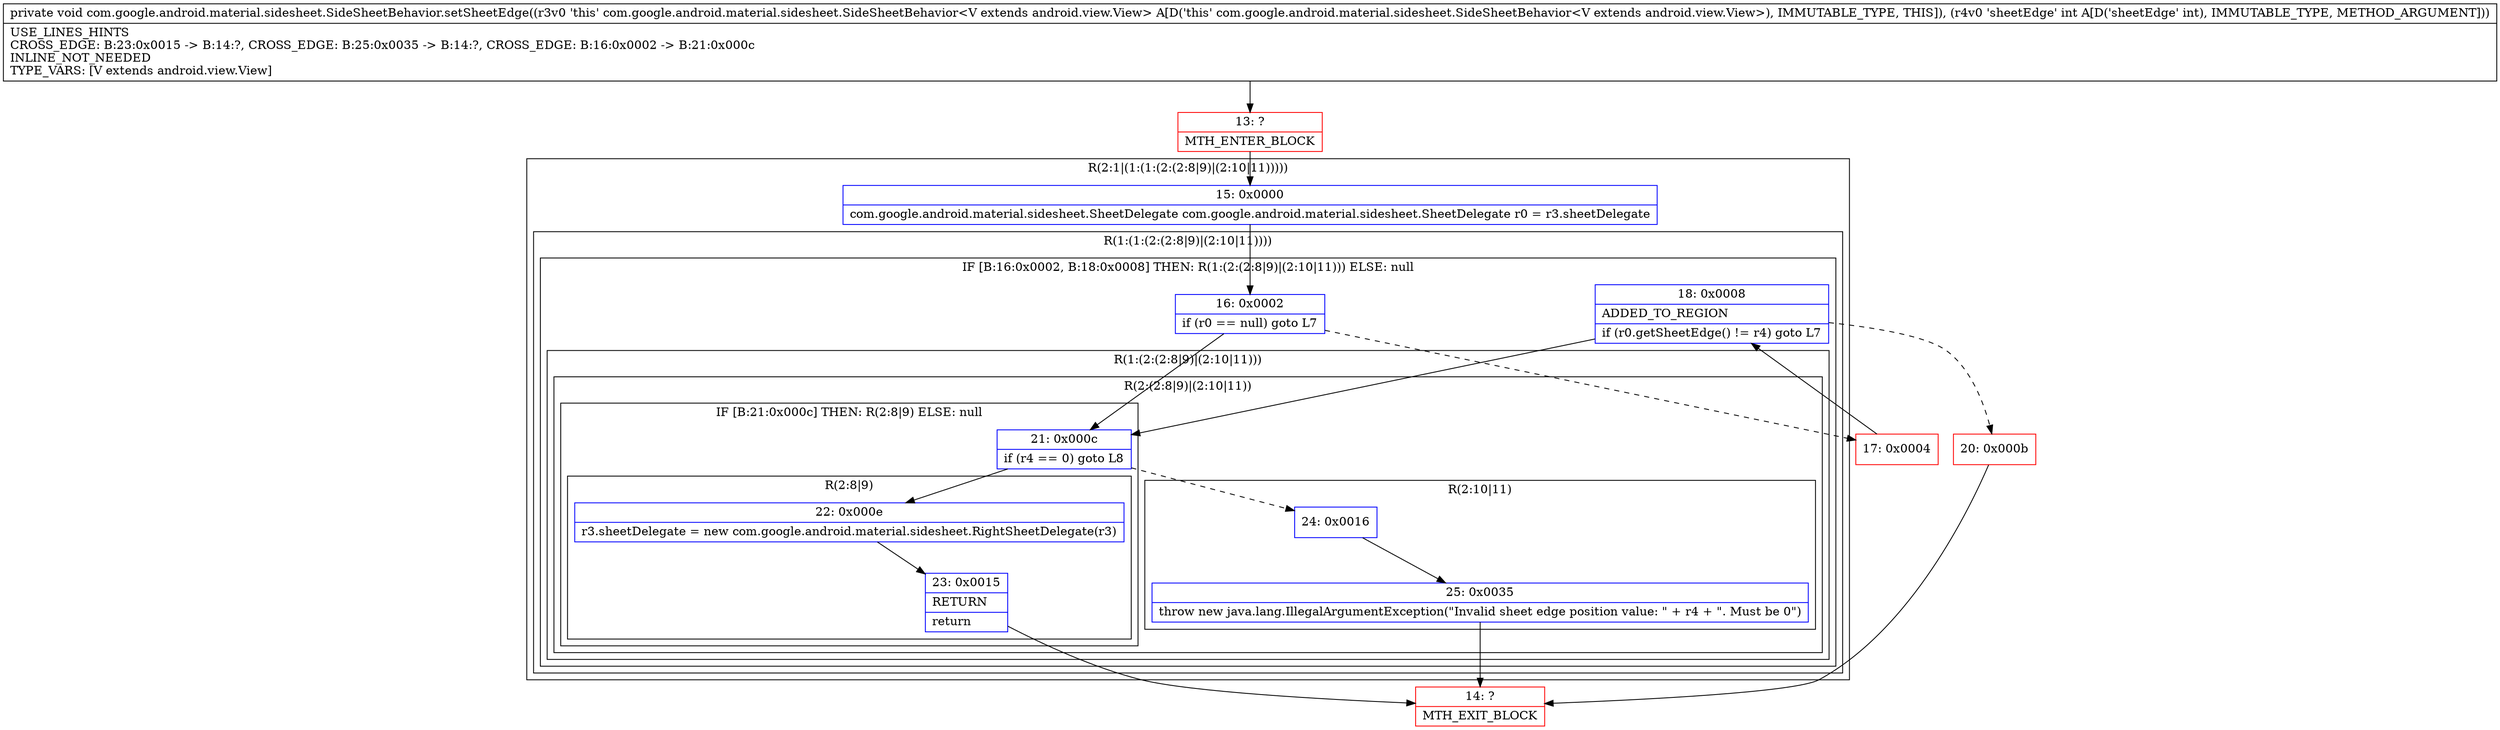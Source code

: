 digraph "CFG forcom.google.android.material.sidesheet.SideSheetBehavior.setSheetEdge(I)V" {
subgraph cluster_Region_1428629505 {
label = "R(2:1|(1:(1:(2:(2:8|9)|(2:10|11)))))";
node [shape=record,color=blue];
Node_15 [shape=record,label="{15\:\ 0x0000|com.google.android.material.sidesheet.SheetDelegate com.google.android.material.sidesheet.SheetDelegate r0 = r3.sheetDelegate\l}"];
subgraph cluster_Region_876777071 {
label = "R(1:(1:(2:(2:8|9)|(2:10|11))))";
node [shape=record,color=blue];
subgraph cluster_IfRegion_1871299317 {
label = "IF [B:16:0x0002, B:18:0x0008] THEN: R(1:(2:(2:8|9)|(2:10|11))) ELSE: null";
node [shape=record,color=blue];
Node_16 [shape=record,label="{16\:\ 0x0002|if (r0 == null) goto L7\l}"];
Node_18 [shape=record,label="{18\:\ 0x0008|ADDED_TO_REGION\l|if (r0.getSheetEdge() != r4) goto L7\l}"];
subgraph cluster_Region_852840550 {
label = "R(1:(2:(2:8|9)|(2:10|11)))";
node [shape=record,color=blue];
subgraph cluster_Region_892215935 {
label = "R(2:(2:8|9)|(2:10|11))";
node [shape=record,color=blue];
subgraph cluster_IfRegion_1963292237 {
label = "IF [B:21:0x000c] THEN: R(2:8|9) ELSE: null";
node [shape=record,color=blue];
Node_21 [shape=record,label="{21\:\ 0x000c|if (r4 == 0) goto L8\l}"];
subgraph cluster_Region_1435807604 {
label = "R(2:8|9)";
node [shape=record,color=blue];
Node_22 [shape=record,label="{22\:\ 0x000e|r3.sheetDelegate = new com.google.android.material.sidesheet.RightSheetDelegate(r3)\l}"];
Node_23 [shape=record,label="{23\:\ 0x0015|RETURN\l|return\l}"];
}
}
subgraph cluster_Region_1297781696 {
label = "R(2:10|11)";
node [shape=record,color=blue];
Node_24 [shape=record,label="{24\:\ 0x0016}"];
Node_25 [shape=record,label="{25\:\ 0x0035|throw new java.lang.IllegalArgumentException(\"Invalid sheet edge position value: \" + r4 + \". Must be 0\")\l}"];
}
}
}
}
}
}
Node_13 [shape=record,color=red,label="{13\:\ ?|MTH_ENTER_BLOCK\l}"];
Node_17 [shape=record,color=red,label="{17\:\ 0x0004}"];
Node_20 [shape=record,color=red,label="{20\:\ 0x000b}"];
Node_14 [shape=record,color=red,label="{14\:\ ?|MTH_EXIT_BLOCK\l}"];
MethodNode[shape=record,label="{private void com.google.android.material.sidesheet.SideSheetBehavior.setSheetEdge((r3v0 'this' com.google.android.material.sidesheet.SideSheetBehavior\<V extends android.view.View\> A[D('this' com.google.android.material.sidesheet.SideSheetBehavior\<V extends android.view.View\>), IMMUTABLE_TYPE, THIS]), (r4v0 'sheetEdge' int A[D('sheetEdge' int), IMMUTABLE_TYPE, METHOD_ARGUMENT]))  | USE_LINES_HINTS\lCROSS_EDGE: B:23:0x0015 \-\> B:14:?, CROSS_EDGE: B:25:0x0035 \-\> B:14:?, CROSS_EDGE: B:16:0x0002 \-\> B:21:0x000c\lINLINE_NOT_NEEDED\lTYPE_VARS: [V extends android.view.View]\l}"];
MethodNode -> Node_13;Node_15 -> Node_16;
Node_16 -> Node_17[style=dashed];
Node_16 -> Node_21;
Node_18 -> Node_20[style=dashed];
Node_18 -> Node_21;
Node_21 -> Node_22;
Node_21 -> Node_24[style=dashed];
Node_22 -> Node_23;
Node_23 -> Node_14;
Node_24 -> Node_25;
Node_25 -> Node_14;
Node_13 -> Node_15;
Node_17 -> Node_18;
Node_20 -> Node_14;
}

